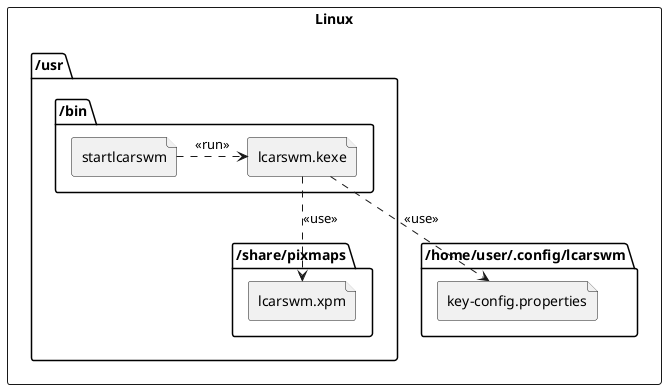 @startuml

rectangle Linux {
    folder "/home/user/.config/lcarswm" {
        file "key-config.properties" as config
    }
    folder "/usr" {
        folder "/bin" {
            file "startlcarswm" as starter
            file "lcarswm.kexe" as wm
        }
        folder "/share/pixmaps" {
            file "lcarswm.xpm" as logo
        }
    }
}

starter .> wm : "<<run>>"
wm ..> config : "<<use>>"
wm ..> logo : "<<use>>"

@enduml